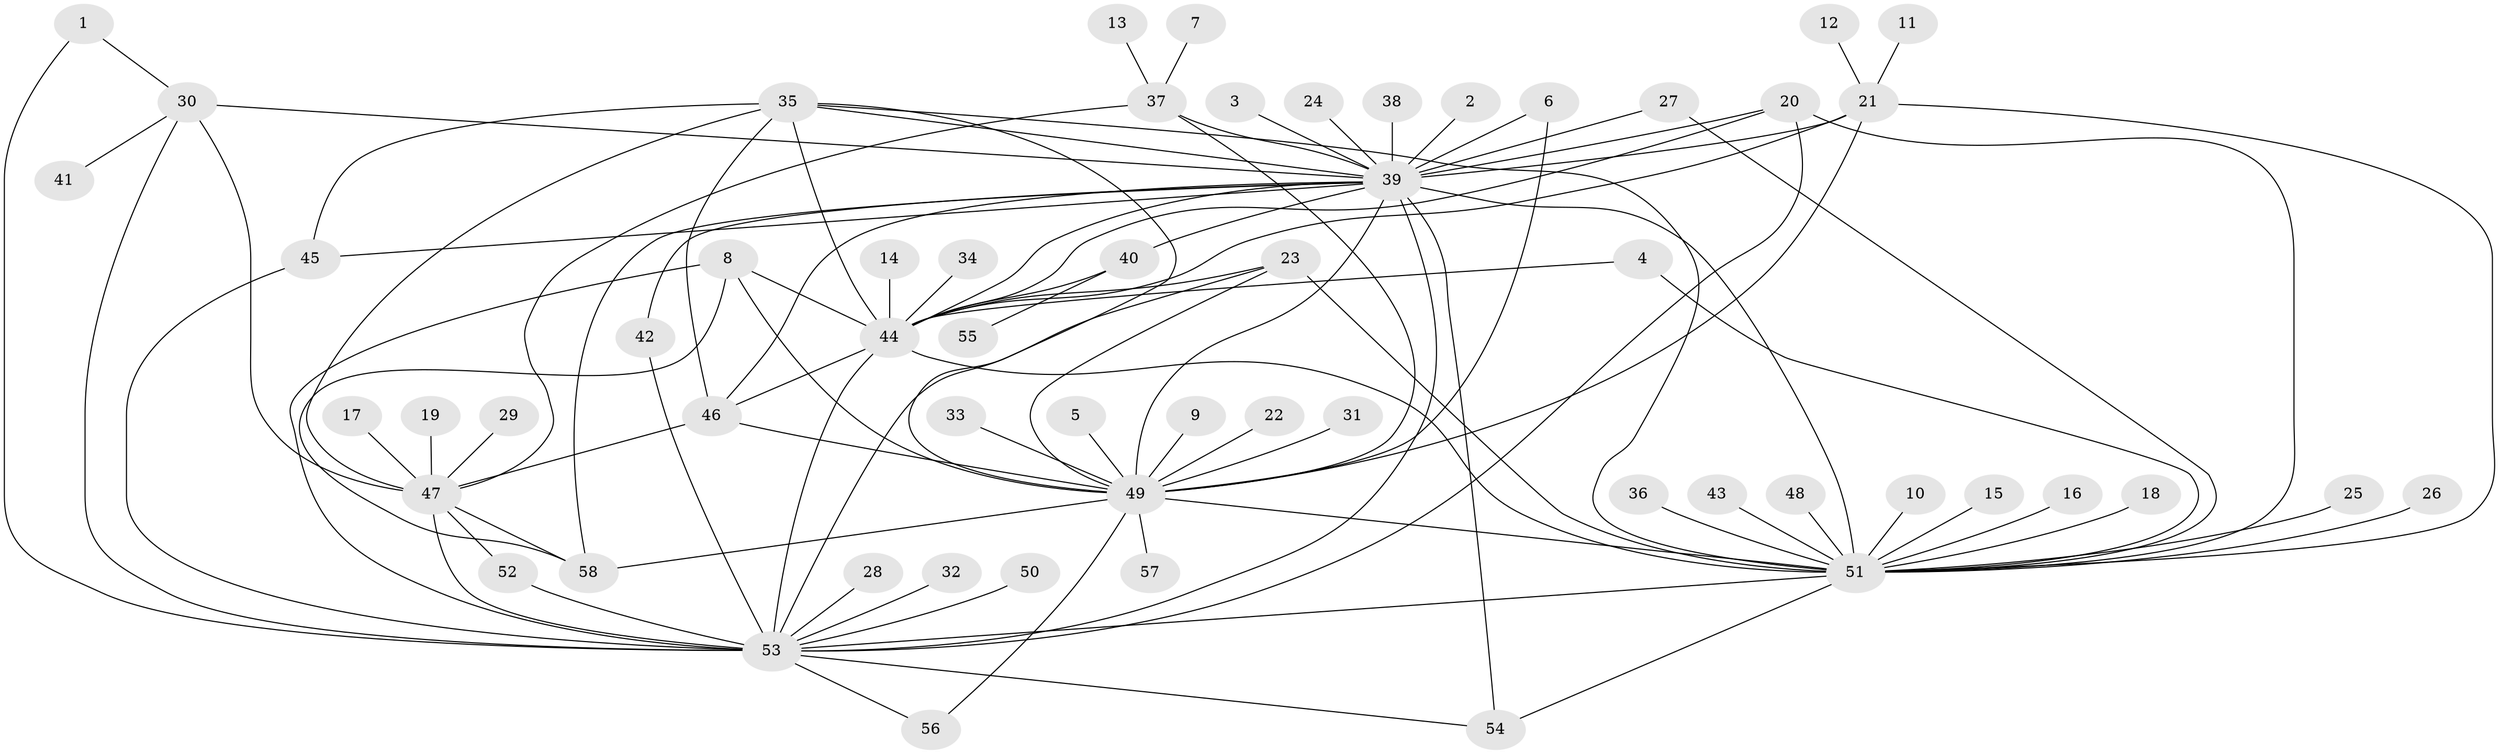 // original degree distribution, {21: 0.008620689655172414, 6: 0.02586206896551724, 25: 0.008620689655172414, 9: 0.02586206896551724, 18: 0.008620689655172414, 7: 0.034482758620689655, 2: 0.19827586206896552, 19: 0.008620689655172414, 1: 0.46551724137931033, 17: 0.008620689655172414, 4: 0.09482758620689655, 5: 0.02586206896551724, 8: 0.017241379310344827, 3: 0.06896551724137931}
// Generated by graph-tools (version 1.1) at 2025/49/03/09/25 03:49:47]
// undirected, 58 vertices, 99 edges
graph export_dot {
graph [start="1"]
  node [color=gray90,style=filled];
  1;
  2;
  3;
  4;
  5;
  6;
  7;
  8;
  9;
  10;
  11;
  12;
  13;
  14;
  15;
  16;
  17;
  18;
  19;
  20;
  21;
  22;
  23;
  24;
  25;
  26;
  27;
  28;
  29;
  30;
  31;
  32;
  33;
  34;
  35;
  36;
  37;
  38;
  39;
  40;
  41;
  42;
  43;
  44;
  45;
  46;
  47;
  48;
  49;
  50;
  51;
  52;
  53;
  54;
  55;
  56;
  57;
  58;
  1 -- 30 [weight=1.0];
  1 -- 53 [weight=1.0];
  2 -- 39 [weight=1.0];
  3 -- 39 [weight=1.0];
  4 -- 44 [weight=1.0];
  4 -- 51 [weight=1.0];
  5 -- 49 [weight=1.0];
  6 -- 39 [weight=1.0];
  6 -- 49 [weight=1.0];
  7 -- 37 [weight=1.0];
  8 -- 44 [weight=1.0];
  8 -- 49 [weight=2.0];
  8 -- 53 [weight=1.0];
  8 -- 58 [weight=1.0];
  9 -- 49 [weight=1.0];
  10 -- 51 [weight=1.0];
  11 -- 21 [weight=1.0];
  12 -- 21 [weight=1.0];
  13 -- 37 [weight=1.0];
  14 -- 44 [weight=1.0];
  15 -- 51 [weight=1.0];
  16 -- 51 [weight=1.0];
  17 -- 47 [weight=1.0];
  18 -- 51 [weight=1.0];
  19 -- 47 [weight=1.0];
  20 -- 39 [weight=1.0];
  20 -- 44 [weight=1.0];
  20 -- 51 [weight=2.0];
  20 -- 53 [weight=1.0];
  21 -- 39 [weight=1.0];
  21 -- 44 [weight=1.0];
  21 -- 49 [weight=3.0];
  21 -- 51 [weight=1.0];
  22 -- 49 [weight=1.0];
  23 -- 44 [weight=1.0];
  23 -- 49 [weight=1.0];
  23 -- 51 [weight=2.0];
  23 -- 53 [weight=1.0];
  24 -- 39 [weight=1.0];
  25 -- 51 [weight=1.0];
  26 -- 51 [weight=1.0];
  27 -- 39 [weight=1.0];
  27 -- 51 [weight=1.0];
  28 -- 53 [weight=1.0];
  29 -- 47 [weight=1.0];
  30 -- 39 [weight=1.0];
  30 -- 41 [weight=1.0];
  30 -- 47 [weight=2.0];
  30 -- 53 [weight=1.0];
  31 -- 49 [weight=1.0];
  32 -- 53 [weight=1.0];
  33 -- 49 [weight=1.0];
  34 -- 44 [weight=1.0];
  35 -- 39 [weight=2.0];
  35 -- 44 [weight=1.0];
  35 -- 45 [weight=1.0];
  35 -- 46 [weight=2.0];
  35 -- 47 [weight=2.0];
  35 -- 49 [weight=1.0];
  35 -- 51 [weight=2.0];
  36 -- 51 [weight=1.0];
  37 -- 39 [weight=1.0];
  37 -- 47 [weight=1.0];
  37 -- 49 [weight=1.0];
  38 -- 39 [weight=1.0];
  39 -- 40 [weight=1.0];
  39 -- 42 [weight=1.0];
  39 -- 44 [weight=1.0];
  39 -- 45 [weight=1.0];
  39 -- 46 [weight=1.0];
  39 -- 49 [weight=2.0];
  39 -- 51 [weight=2.0];
  39 -- 53 [weight=1.0];
  39 -- 54 [weight=1.0];
  39 -- 58 [weight=1.0];
  40 -- 44 [weight=1.0];
  40 -- 55 [weight=1.0];
  42 -- 53 [weight=1.0];
  43 -- 51 [weight=1.0];
  44 -- 46 [weight=1.0];
  44 -- 51 [weight=1.0];
  44 -- 53 [weight=4.0];
  45 -- 53 [weight=1.0];
  46 -- 47 [weight=1.0];
  46 -- 49 [weight=1.0];
  47 -- 52 [weight=1.0];
  47 -- 53 [weight=1.0];
  47 -- 58 [weight=1.0];
  48 -- 51 [weight=1.0];
  49 -- 51 [weight=1.0];
  49 -- 56 [weight=1.0];
  49 -- 57 [weight=1.0];
  49 -- 58 [weight=1.0];
  50 -- 53 [weight=1.0];
  51 -- 53 [weight=1.0];
  51 -- 54 [weight=1.0];
  52 -- 53 [weight=1.0];
  53 -- 54 [weight=1.0];
  53 -- 56 [weight=1.0];
}
